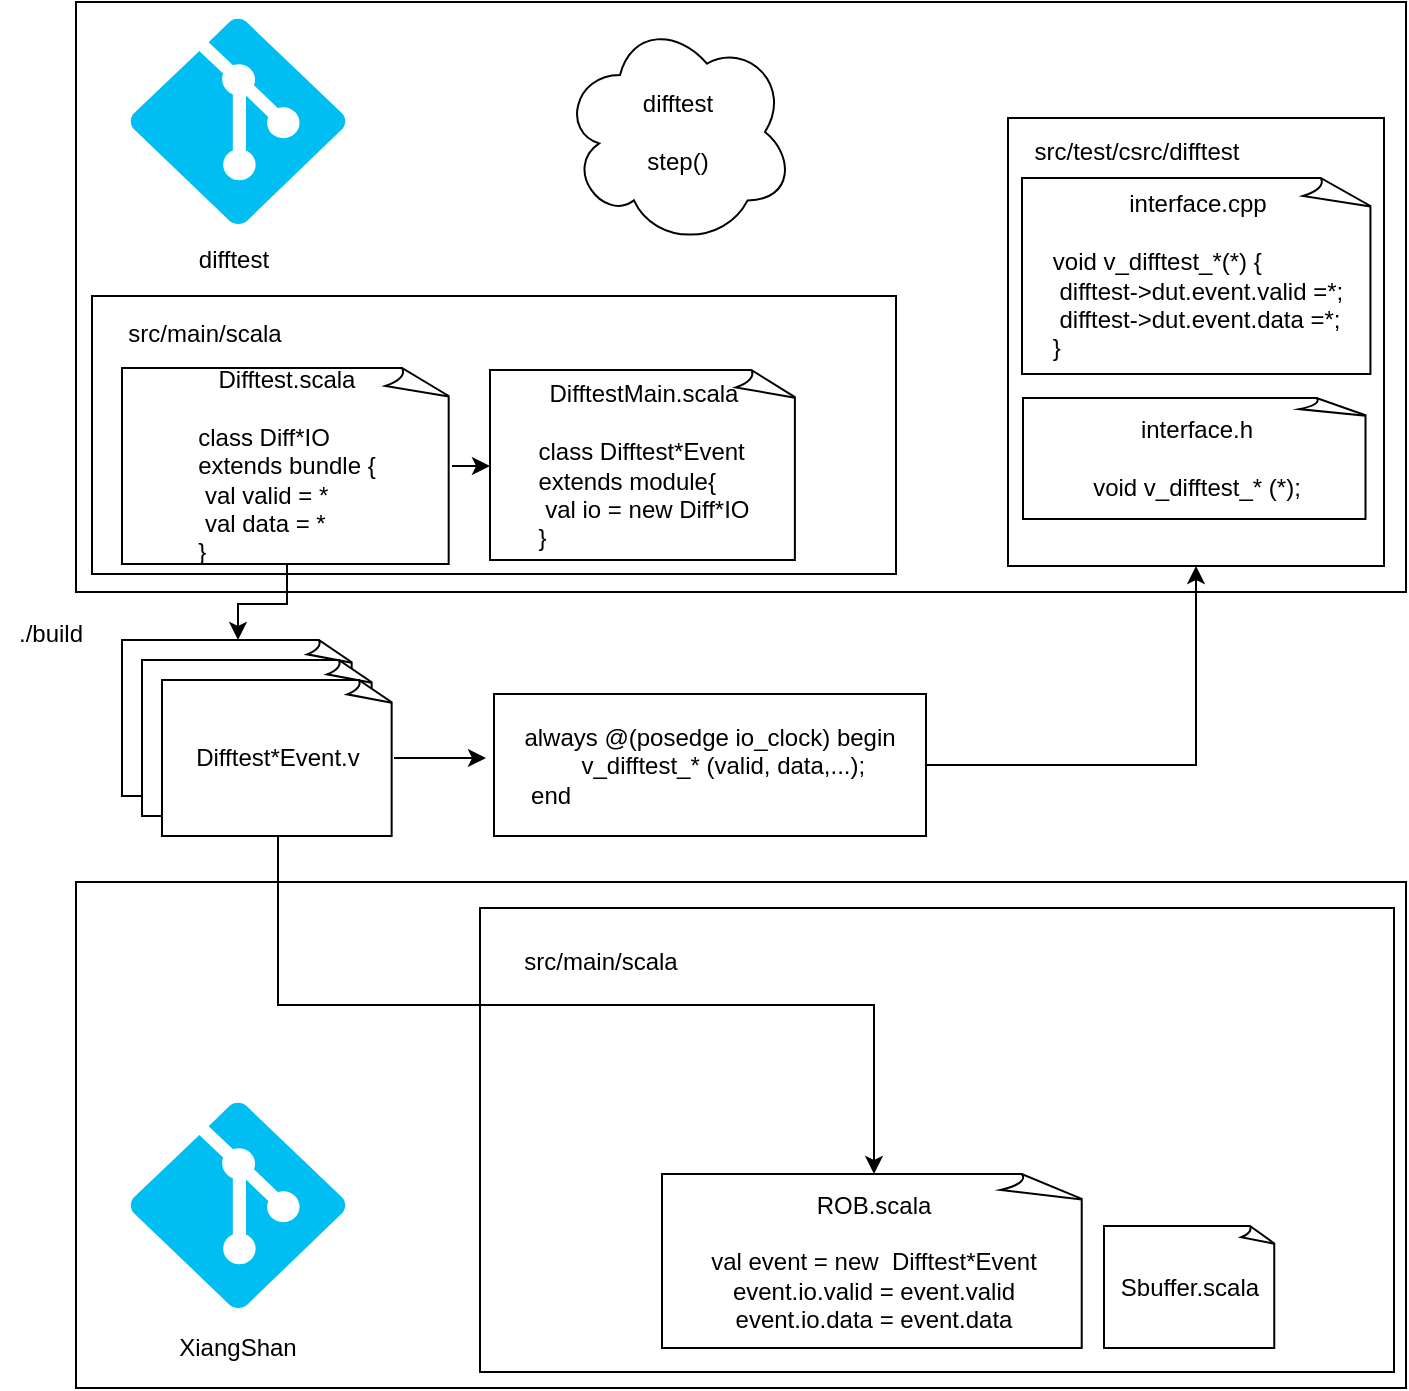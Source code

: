 <mxfile version="20.6.0" type="github">
  <diagram id="c9EQJKy3X6T9OGDmbaaM" name="第 1 页">
    <mxGraphModel dx="1113" dy="792" grid="0" gridSize="10" guides="1" tooltips="1" connect="1" arrows="1" fold="1" page="1" pageScale="1" pageWidth="827" pageHeight="1169" math="0" shadow="0">
      <root>
        <mxCell id="0" />
        <mxCell id="1" parent="0" />
        <mxCell id="W4_UKcA4W3yy70WwRPlZ-2" value="" style="rounded=0;whiteSpace=wrap;html=1;" vertex="1" parent="1">
          <mxGeometry x="59" y="70" width="665" height="295" as="geometry" />
        </mxCell>
        <mxCell id="W4_UKcA4W3yy70WwRPlZ-1" value="" style="verticalLabelPosition=bottom;html=1;verticalAlign=top;align=center;strokeColor=none;fillColor=#00BEF2;shape=mxgraph.azure.git_repository;" vertex="1" parent="1">
          <mxGeometry x="86" y="78" width="108" height="103" as="geometry" />
        </mxCell>
        <mxCell id="W4_UKcA4W3yy70WwRPlZ-3" value="difftest" style="text;html=1;strokeColor=none;fillColor=none;align=center;verticalAlign=middle;whiteSpace=wrap;rounded=0;" vertex="1" parent="1">
          <mxGeometry x="108" y="184" width="60" height="30" as="geometry" />
        </mxCell>
        <mxCell id="W4_UKcA4W3yy70WwRPlZ-4" value="" style="rounded=0;whiteSpace=wrap;html=1;" vertex="1" parent="1">
          <mxGeometry x="59" y="510" width="665" height="253" as="geometry" />
        </mxCell>
        <mxCell id="W4_UKcA4W3yy70WwRPlZ-5" value="" style="verticalLabelPosition=bottom;html=1;verticalAlign=top;align=center;strokeColor=none;fillColor=#00BEF2;shape=mxgraph.azure.git_repository;" vertex="1" parent="1">
          <mxGeometry x="86" y="620" width="108" height="103" as="geometry" />
        </mxCell>
        <mxCell id="W4_UKcA4W3yy70WwRPlZ-6" value="XiangShan" style="text;html=1;strokeColor=none;fillColor=none;align=center;verticalAlign=middle;whiteSpace=wrap;rounded=0;" vertex="1" parent="1">
          <mxGeometry x="110" y="728" width="60" height="30" as="geometry" />
        </mxCell>
        <mxCell id="W4_UKcA4W3yy70WwRPlZ-9" style="edgeStyle=orthogonalEdgeStyle;rounded=0;orthogonalLoop=1;jettySize=auto;html=1;exitX=0.5;exitY=1;exitDx=0;exitDy=0;exitPerimeter=0;" edge="1" parent="1" source="W4_UKcA4W3yy70WwRPlZ-7" target="W4_UKcA4W3yy70WwRPlZ-8">
          <mxGeometry relative="1" as="geometry" />
        </mxCell>
        <mxCell id="W4_UKcA4W3yy70WwRPlZ-8" value="Difftest*.v" style="whiteSpace=wrap;html=1;shape=mxgraph.basic.document" vertex="1" parent="1">
          <mxGeometry x="82" y="389" width="116" height="78" as="geometry" />
        </mxCell>
        <mxCell id="W4_UKcA4W3yy70WwRPlZ-10" value="Difftest*.v" style="whiteSpace=wrap;html=1;shape=mxgraph.basic.document" vertex="1" parent="1">
          <mxGeometry x="92" y="399" width="116" height="78" as="geometry" />
        </mxCell>
        <mxCell id="W4_UKcA4W3yy70WwRPlZ-13" style="edgeStyle=orthogonalEdgeStyle;rounded=0;orthogonalLoop=1;jettySize=auto;html=1;exitX=1;exitY=0.5;exitDx=0;exitDy=0;exitPerimeter=0;" edge="1" parent="1" source="W4_UKcA4W3yy70WwRPlZ-11">
          <mxGeometry relative="1" as="geometry">
            <mxPoint x="264" y="448" as="targetPoint" />
          </mxGeometry>
        </mxCell>
        <mxCell id="W4_UKcA4W3yy70WwRPlZ-11" value="Difftest*Event.v" style="whiteSpace=wrap;html=1;shape=mxgraph.basic.document" vertex="1" parent="1">
          <mxGeometry x="102" y="409" width="116" height="78" as="geometry" />
        </mxCell>
        <mxCell id="W4_UKcA4W3yy70WwRPlZ-21" value="" style="rounded=0;whiteSpace=wrap;html=1;fillColor=none;" vertex="1" parent="1">
          <mxGeometry x="67" y="217" width="402" height="139" as="geometry" />
        </mxCell>
        <mxCell id="W4_UKcA4W3yy70WwRPlZ-30" style="edgeStyle=orthogonalEdgeStyle;rounded=0;orthogonalLoop=1;jettySize=auto;html=1;exitX=1;exitY=0.5;exitDx=0;exitDy=0;" edge="1" parent="1" source="W4_UKcA4W3yy70WwRPlZ-14" target="W4_UKcA4W3yy70WwRPlZ-22">
          <mxGeometry relative="1" as="geometry" />
        </mxCell>
        <mxCell id="W4_UKcA4W3yy70WwRPlZ-14" value="&lt;div&gt;always @(posedge io_clock) begin&lt;/div&gt;&lt;div&gt;&amp;nbsp; &amp;nbsp; v_difftest_* (valid, data,...);&lt;/div&gt;&lt;div&gt;&lt;div style=&quot;text-align: left;&quot;&gt;&amp;nbsp;end&lt;/div&gt;&lt;/div&gt;" style="rounded=0;whiteSpace=wrap;html=1;" vertex="1" parent="1">
          <mxGeometry x="268" y="416" width="216" height="71" as="geometry" />
        </mxCell>
        <mxCell id="W4_UKcA4W3yy70WwRPlZ-15" value="./build" style="text;html=1;align=center;verticalAlign=middle;resizable=0;points=[];autosize=1;strokeColor=none;fillColor=none;" vertex="1" parent="1">
          <mxGeometry x="21" y="373" width="50" height="26" as="geometry" />
        </mxCell>
        <mxCell id="W4_UKcA4W3yy70WwRPlZ-16" value="" style="rounded=0;whiteSpace=wrap;html=1;" vertex="1" parent="1">
          <mxGeometry x="261" y="523" width="457" height="232" as="geometry" />
        </mxCell>
        <mxCell id="W4_UKcA4W3yy70WwRPlZ-17" value="src/main/scala" style="text;html=1;align=center;verticalAlign=middle;resizable=0;points=[];autosize=1;strokeColor=none;fillColor=none;" vertex="1" parent="1">
          <mxGeometry x="273" y="537" width="95" height="26" as="geometry" />
        </mxCell>
        <mxCell id="W4_UKcA4W3yy70WwRPlZ-18" value="DifftestMain.scala&lt;br&gt;&lt;br&gt;&lt;div style=&quot;text-align: left;&quot;&gt;class Difftest*Event&lt;/div&gt;&lt;div style=&quot;text-align: left;&quot;&gt;extends module{&lt;/div&gt;&lt;div style=&quot;text-align: left;&quot;&gt;&lt;span style=&quot;white-space: pre;&quot;&gt;	&lt;/span&gt;val io = new Diff*IO&lt;/div&gt;&lt;div style=&quot;text-align: left;&quot;&gt;}&lt;/div&gt;" style="whiteSpace=wrap;html=1;shape=mxgraph.basic.document" vertex="1" parent="1">
          <mxGeometry x="266" y="254" width="154" height="95" as="geometry" />
        </mxCell>
        <mxCell id="W4_UKcA4W3yy70WwRPlZ-19" value="ROB.scala&lt;br&gt;&lt;br&gt;val event = new &amp;nbsp;Difftest*Event&lt;br&gt;event.io.valid = event.valid&lt;br&gt;event.io.data = event.data" style="whiteSpace=wrap;html=1;shape=mxgraph.basic.document" vertex="1" parent="1">
          <mxGeometry x="352" y="656" width="212" height="87" as="geometry" />
        </mxCell>
        <mxCell id="W4_UKcA4W3yy70WwRPlZ-20" value="Sbuffer.scala" style="whiteSpace=wrap;html=1;shape=mxgraph.basic.document" vertex="1" parent="1">
          <mxGeometry x="573" y="682" width="86" height="61" as="geometry" />
        </mxCell>
        <mxCell id="W4_UKcA4W3yy70WwRPlZ-23" style="edgeStyle=orthogonalEdgeStyle;rounded=0;orthogonalLoop=1;jettySize=auto;html=1;exitX=1;exitY=0.5;exitDx=0;exitDy=0;exitPerimeter=0;entryX=0;entryY=0.5;entryDx=0;entryDy=0;entryPerimeter=0;" edge="1" parent="1" source="W4_UKcA4W3yy70WwRPlZ-7" target="W4_UKcA4W3yy70WwRPlZ-18">
          <mxGeometry relative="1" as="geometry" />
        </mxCell>
        <mxCell id="W4_UKcA4W3yy70WwRPlZ-7" value="Difftest.scala&lt;br&gt;&lt;br&gt;&lt;div style=&quot;text-align: left;&quot;&gt;class Diff*IO&amp;nbsp;&lt;/div&gt;&lt;div style=&quot;text-align: left;&quot;&gt;extends bundle {&lt;/div&gt;&lt;div style=&quot;text-align: left;&quot;&gt;&lt;span style=&quot;white-space: pre;&quot;&gt;	val valid = *&lt;/span&gt;&lt;br&gt;&lt;/div&gt;&lt;div style=&quot;text-align: left;&quot;&gt;&lt;span style=&quot;white-space: pre;&quot;&gt;	val data = *&lt;/span&gt;&lt;br&gt;&lt;/div&gt;&lt;div style=&quot;&quot;&gt;&lt;div style=&quot;&quot;&gt;&lt;div style=&quot;&quot;&gt;&lt;div style=&quot;&quot;&gt;&lt;div style=&quot;text-align: left;&quot;&gt;}&lt;/div&gt;&lt;/div&gt;&lt;/div&gt;&lt;/div&gt;&lt;/div&gt;" style="whiteSpace=wrap;html=1;shape=mxgraph.basic.document" vertex="1" parent="1">
          <mxGeometry x="82" y="253" width="165" height="98" as="geometry" />
        </mxCell>
        <mxCell id="W4_UKcA4W3yy70WwRPlZ-22" value="" style="rounded=0;whiteSpace=wrap;html=1;fillColor=none;" vertex="1" parent="1">
          <mxGeometry x="525" y="128" width="188" height="224" as="geometry" />
        </mxCell>
        <mxCell id="W4_UKcA4W3yy70WwRPlZ-24" value="src/main/scala" style="text;html=1;align=center;verticalAlign=middle;resizable=0;points=[];autosize=1;strokeColor=none;fillColor=none;" vertex="1" parent="1">
          <mxGeometry x="75" y="223" width="95" height="26" as="geometry" />
        </mxCell>
        <mxCell id="W4_UKcA4W3yy70WwRPlZ-25" value="src/test/csrc/difftest" style="text;html=1;align=center;verticalAlign=middle;resizable=0;points=[];autosize=1;strokeColor=none;fillColor=none;" vertex="1" parent="1">
          <mxGeometry x="529" y="132" width="120" height="26" as="geometry" />
        </mxCell>
        <mxCell id="W4_UKcA4W3yy70WwRPlZ-26" value="interface.h&lt;br&gt;&lt;br&gt;void v_difftest_* (*);" style="whiteSpace=wrap;html=1;shape=mxgraph.basic.document" vertex="1" parent="1">
          <mxGeometry x="532.5" y="268" width="173" height="60.5" as="geometry" />
        </mxCell>
        <mxCell id="W4_UKcA4W3yy70WwRPlZ-27" value="interface.cpp&lt;br&gt;&lt;br&gt;&lt;div style=&quot;text-align: left;&quot;&gt;void v_difftest_*(*) {&lt;/div&gt;&lt;div style=&quot;text-align: left;&quot;&gt;&lt;span style=&quot;white-space: pre;&quot;&gt;	difftest-&amp;gt;dut.event.valid =*;&lt;/span&gt;&lt;/div&gt;&lt;div style=&quot;text-align: left;&quot;&gt;&lt;span style=&quot;white-space: pre;&quot;&gt;&lt;span style=&quot;white-space: pre;&quot;&gt;	difftest-&amp;gt;dut.event.data =*;&lt;/span&gt;&lt;br&gt;&lt;/span&gt;&lt;/div&gt;&lt;div style=&quot;text-align: left;&quot;&gt;}&lt;/div&gt;" style="whiteSpace=wrap;html=1;shape=mxgraph.basic.document" vertex="1" parent="1">
          <mxGeometry x="532" y="158" width="176" height="98" as="geometry" />
        </mxCell>
        <mxCell id="W4_UKcA4W3yy70WwRPlZ-28" value="difftest&lt;br&gt;&lt;br&gt;step()" style="shape=cloud;whiteSpace=wrap;html=1;fillColor=none;" vertex="1" parent="1">
          <mxGeometry x="302" y="78" width="116" height="114" as="geometry" />
        </mxCell>
        <mxCell id="W4_UKcA4W3yy70WwRPlZ-29" style="edgeStyle=orthogonalEdgeStyle;rounded=0;orthogonalLoop=1;jettySize=auto;html=1;exitX=0.5;exitY=1;exitDx=0;exitDy=0;exitPerimeter=0;entryX=0.5;entryY=0;entryDx=0;entryDy=0;entryPerimeter=0;" edge="1" parent="1" source="W4_UKcA4W3yy70WwRPlZ-11" target="W4_UKcA4W3yy70WwRPlZ-19">
          <mxGeometry relative="1" as="geometry" />
        </mxCell>
      </root>
    </mxGraphModel>
  </diagram>
</mxfile>
